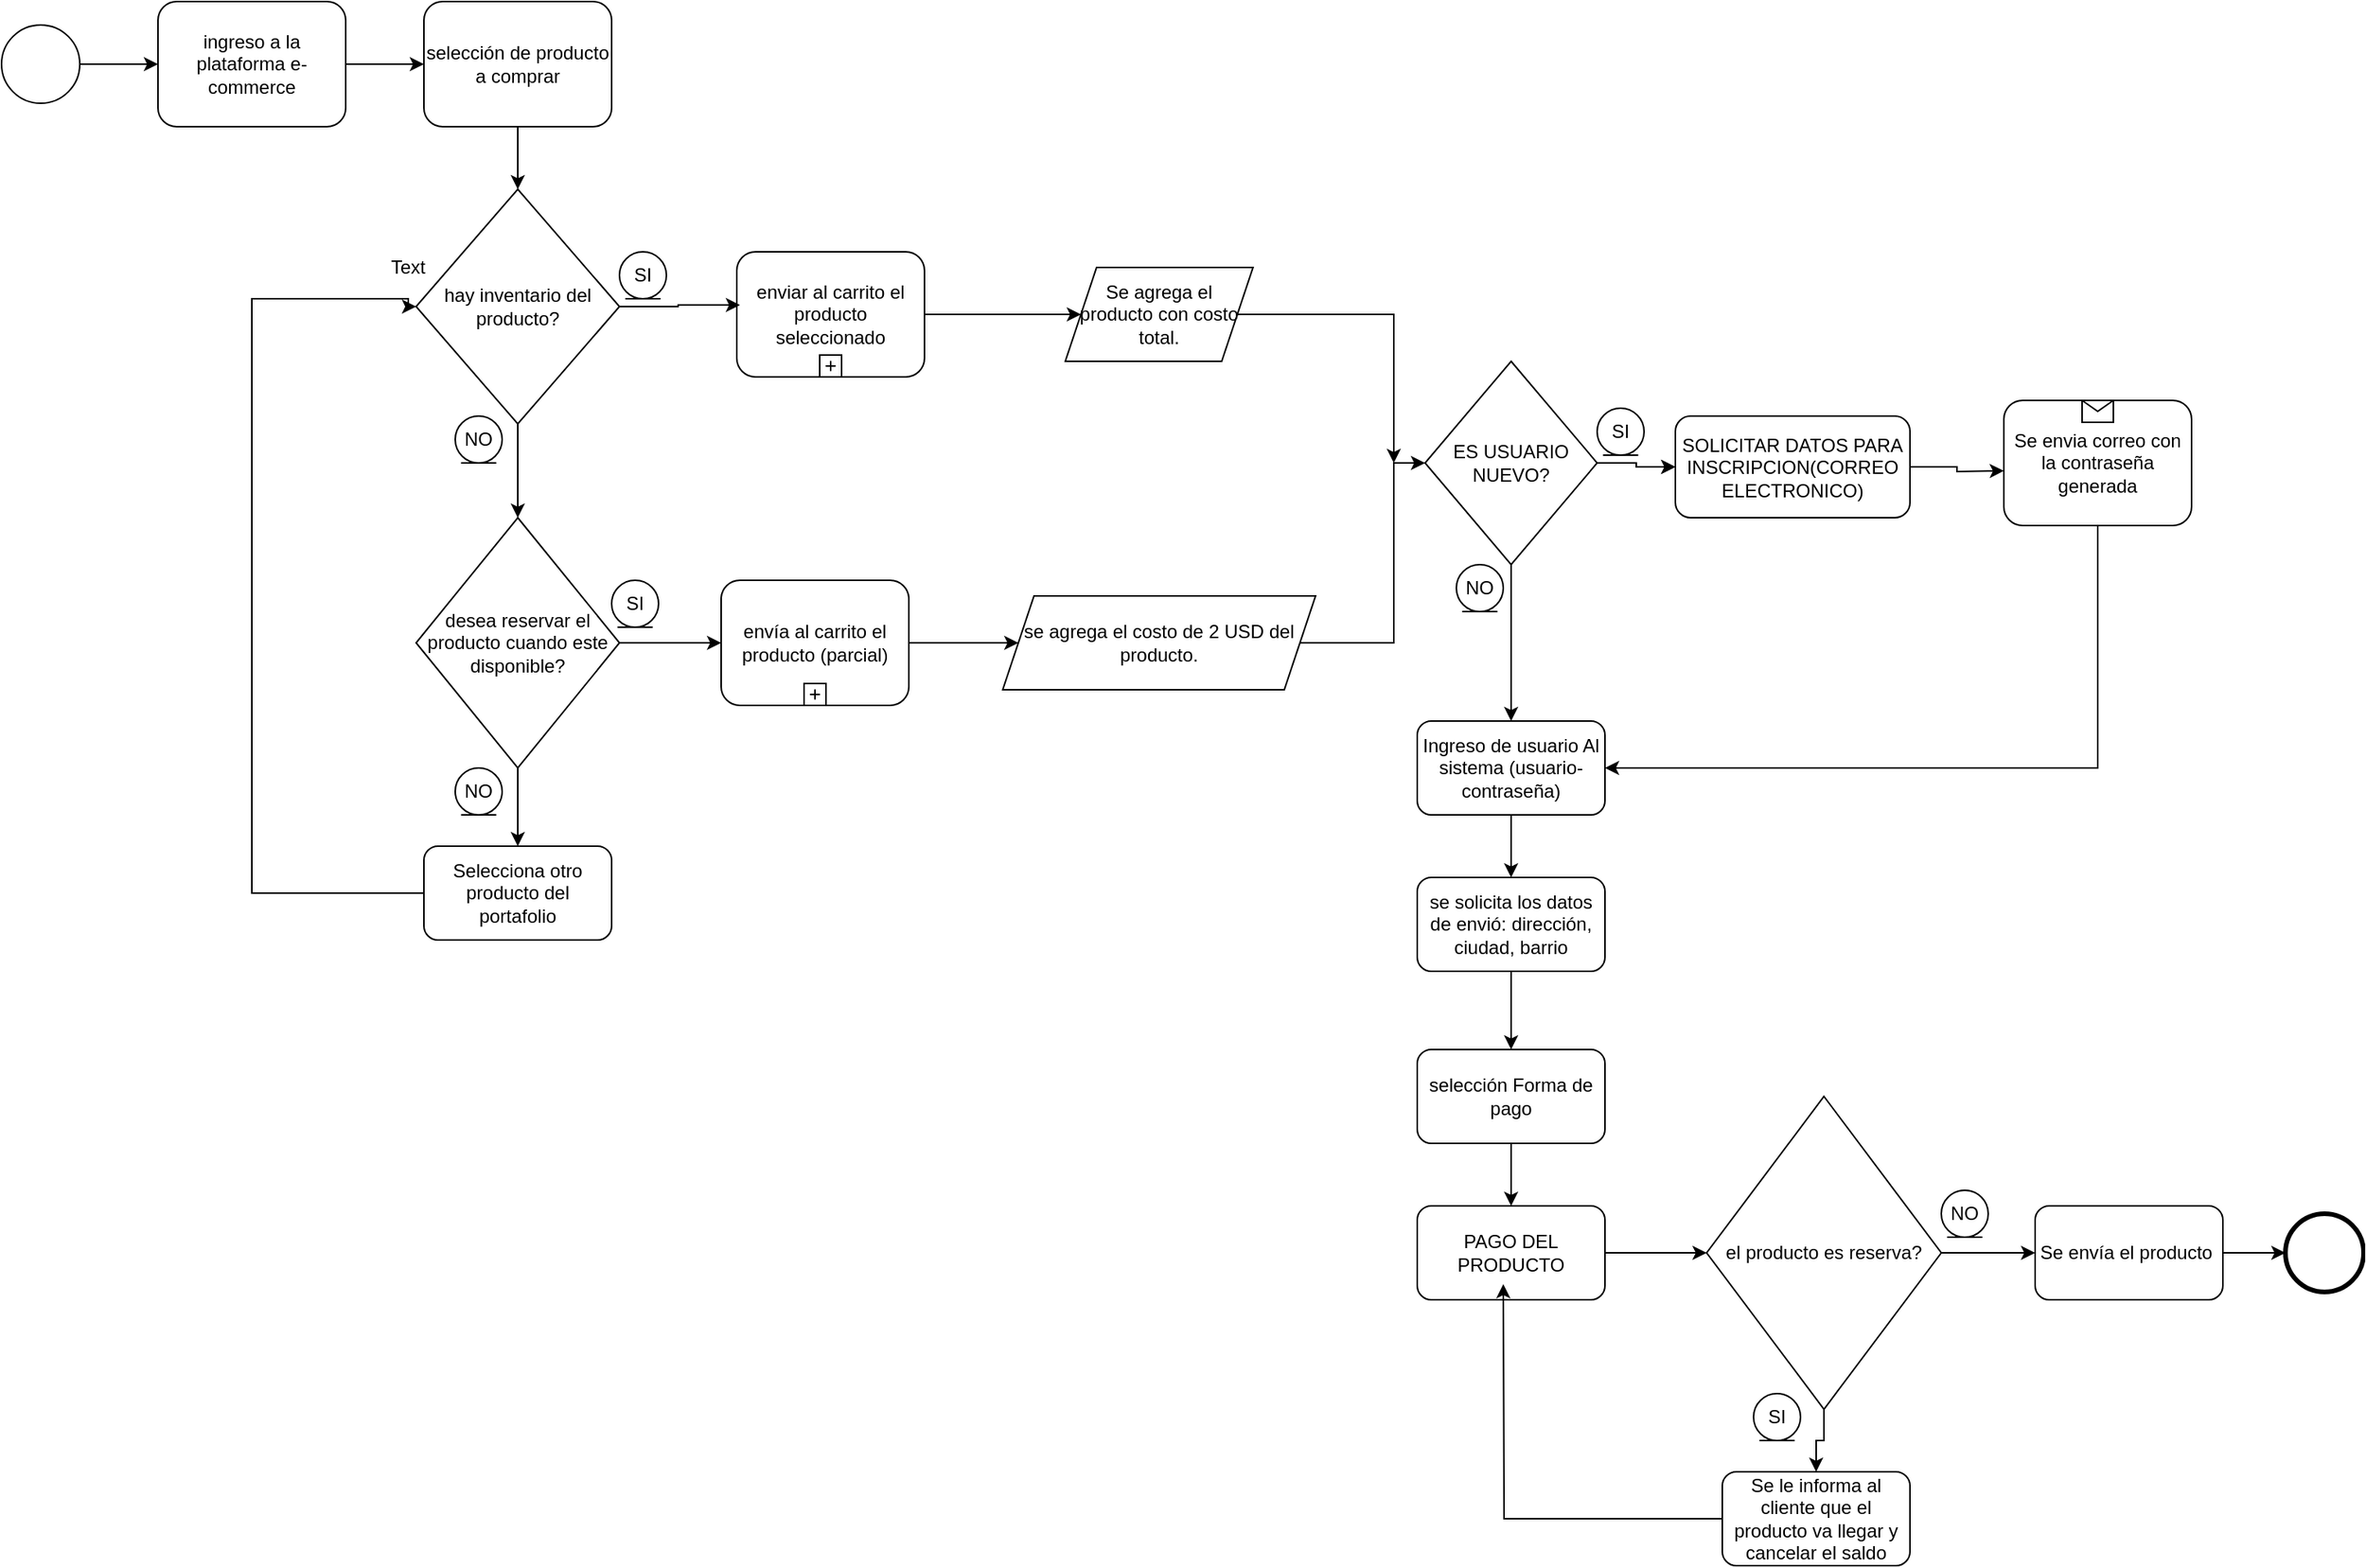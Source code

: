 <mxfile version="14.9.3" type="device"><diagram name="Page-1" id="2a216829-ef6e-dabb-86c1-c78162f3ba2b"><mxGraphModel dx="868" dy="393" grid="1" gridSize="10" guides="1" tooltips="1" connect="1" arrows="1" fold="1" page="1" pageScale="1" pageWidth="850" pageHeight="1100" background="none" math="0" shadow="0"><root><mxCell id="0"/><mxCell id="1" parent="0"/><mxCell id="7a84cebc1def654-1" value="" style="shape=mxgraph.bpmn.shape;html=1;verticalLabelPosition=bottom;labelBackgroundColor=#ffffff;verticalAlign=top;perimeter=ellipsePerimeter;outline=standard;symbol=general;" parent="1" vertex="1"><mxGeometry x="160" y="85" width="50" height="50" as="geometry"/></mxCell><mxCell id="7a84cebc1def654-2" value="ingreso a la plataforma e-commerce" style="shape=ext;rounded=1;html=1;whiteSpace=wrap;" parent="1" vertex="1"><mxGeometry x="260" y="70" width="120" height="80" as="geometry"/></mxCell><mxCell id="7a84cebc1def654-3" value="selección de producto a comprar" style="shape=ext;rounded=1;html=1;whiteSpace=wrap;" parent="1" vertex="1"><mxGeometry x="430" y="70" width="120" height="80" as="geometry"/></mxCell><mxCell id="Rg1f0tu_6Nhncw_sd2x8-25" style="edgeStyle=orthogonalEdgeStyle;rounded=0;orthogonalLoop=1;jettySize=auto;html=1;exitX=1;exitY=0.5;exitDx=0;exitDy=0;entryX=0;entryY=0.5;entryDx=0;entryDy=0;" parent="1" source="7a84cebc1def654-12" target="Rg1f0tu_6Nhncw_sd2x8-1" edge="1"><mxGeometry relative="1" as="geometry"/></mxCell><mxCell id="7a84cebc1def654-12" value="enviar al carrito el producto seleccionado" style="html=1;whiteSpace=wrap;rounded=1;" parent="1" vertex="1"><mxGeometry x="630" y="230" width="120" height="80" as="geometry"/></mxCell><mxCell id="7a84cebc1def654-13" value="" style="html=1;shape=plus;" parent="7a84cebc1def654-12" vertex="1"><mxGeometry x="0.5" y="1" width="14" height="14" relative="1" as="geometry"><mxPoint x="-7" y="-14" as="offset"/></mxGeometry></mxCell><mxCell id="Rg1f0tu_6Nhncw_sd2x8-19" style="edgeStyle=orthogonalEdgeStyle;rounded=0;orthogonalLoop=1;jettySize=auto;html=1;exitX=0.5;exitY=1;exitDx=0;exitDy=0;entryX=1;entryY=0.5;entryDx=0;entryDy=0;" parent="1" source="7a84cebc1def654-20" target="Rg1f0tu_6Nhncw_sd2x8-14" edge="1"><mxGeometry relative="1" as="geometry"><mxPoint x="1500" y="570" as="targetPoint"/><mxPoint x="1500" y="410" as="sourcePoint"/></mxGeometry></mxCell><mxCell id="7a84cebc1def654-20" value="Se envia correo con la contraseña generada" style="html=1;whiteSpace=wrap;rounded=1;" parent="1" vertex="1"><mxGeometry x="1440" y="325" width="120" height="80" as="geometry"/></mxCell><mxCell id="7a84cebc1def654-21" value="" style="html=1;shape=message;" parent="7a84cebc1def654-20" vertex="1"><mxGeometry width="20" height="14" relative="1" as="geometry"><mxPoint x="50" as="offset"/></mxGeometry></mxCell><mxCell id="7a84cebc1def654-26" value="" style="shape=mxgraph.bpmn.shape;html=1;verticalLabelPosition=bottom;labelBackgroundColor=#ffffff;verticalAlign=top;perimeter=ellipsePerimeter;outline=end;symbol=general;" parent="1" vertex="1"><mxGeometry x="1620" y="845" width="50" height="50" as="geometry"/></mxCell><mxCell id="7a84cebc1def654-36" style="edgeStyle=orthogonalEdgeStyle;rounded=0;html=1;jettySize=auto;orthogonalLoop=1;" parent="1" source="7a84cebc1def654-1" target="7a84cebc1def654-2" edge="1"><mxGeometry relative="1" as="geometry"/></mxCell><mxCell id="7a84cebc1def654-39" style="edgeStyle=orthogonalEdgeStyle;rounded=0;html=1;jettySize=auto;orthogonalLoop=1;" parent="1" source="7a84cebc1def654-2" target="7a84cebc1def654-3" edge="1"><mxGeometry relative="1" as="geometry"/></mxCell><mxCell id="7a84cebc1def654-47" style="edgeStyle=orthogonalEdgeStyle;rounded=0;html=1;jettySize=auto;orthogonalLoop=1;entryX=0.5;entryY=0;entryDx=0;entryDy=0;" parent="1" source="7a84cebc1def654-3" target="LGxmueTRxr9W9P2_rOdJ-1" edge="1"><mxGeometry relative="1" as="geometry"><mxPoint x="490" y="195" as="targetPoint"/></mxGeometry></mxCell><mxCell id="7a84cebc1def654-48" style="edgeStyle=orthogonalEdgeStyle;rounded=0;html=1;jettySize=auto;orthogonalLoop=1;exitX=0.5;exitY=1;exitDx=0;exitDy=0;entryX=0.5;entryY=0;entryDx=0;entryDy=0;" parent="1" source="LGxmueTRxr9W9P2_rOdJ-1" target="okZKEfmdvZF-aOTJbwaS-1" edge="1"><mxGeometry relative="1" as="geometry"><mxPoint x="490" y="245" as="sourcePoint"/><mxPoint x="510" y="390" as="targetPoint"/></mxGeometry></mxCell><mxCell id="okZKEfmdvZF-aOTJbwaS-3" style="edgeStyle=orthogonalEdgeStyle;rounded=0;orthogonalLoop=1;jettySize=auto;html=1;exitX=1;exitY=0.5;exitDx=0;exitDy=0;entryX=0.017;entryY=0.425;entryDx=0;entryDy=0;entryPerimeter=0;" parent="1" source="LGxmueTRxr9W9P2_rOdJ-1" target="7a84cebc1def654-12" edge="1"><mxGeometry relative="1" as="geometry"/></mxCell><mxCell id="LGxmueTRxr9W9P2_rOdJ-1" value="hay inventario del producto?" style="rhombus;whiteSpace=wrap;html=1;" parent="1" vertex="1"><mxGeometry x="425" y="190" width="130" height="150" as="geometry"/></mxCell><mxCell id="Rg1f0tu_6Nhncw_sd2x8-24" style="edgeStyle=orthogonalEdgeStyle;rounded=0;orthogonalLoop=1;jettySize=auto;html=1;exitX=1;exitY=0.5;exitDx=0;exitDy=0;entryX=0;entryY=0.5;entryDx=0;entryDy=0;" parent="1" source="okZKEfmdvZF-aOTJbwaS-1" target="Rg1f0tu_6Nhncw_sd2x8-2" edge="1"><mxGeometry relative="1" as="geometry"/></mxCell><mxCell id="Rg1f0tu_6Nhncw_sd2x8-29" style="edgeStyle=orthogonalEdgeStyle;rounded=0;orthogonalLoop=1;jettySize=auto;html=1;exitX=0.5;exitY=1;exitDx=0;exitDy=0;entryX=0.5;entryY=0;entryDx=0;entryDy=0;" parent="1" source="okZKEfmdvZF-aOTJbwaS-1" target="Rg1f0tu_6Nhncw_sd2x8-27" edge="1"><mxGeometry relative="1" as="geometry"/></mxCell><mxCell id="okZKEfmdvZF-aOTJbwaS-1" value="desea reservar el producto cuando este disponible?" style="rhombus;whiteSpace=wrap;html=1;" parent="1" vertex="1"><mxGeometry x="425" y="400" width="130" height="160" as="geometry"/></mxCell><mxCell id="Rg1f0tu_6Nhncw_sd2x8-7" style="edgeStyle=orthogonalEdgeStyle;rounded=0;orthogonalLoop=1;jettySize=auto;html=1;exitX=1;exitY=0.5;exitDx=0;exitDy=0;" parent="1" source="Rg1f0tu_6Nhncw_sd2x8-1" edge="1"><mxGeometry relative="1" as="geometry"><mxPoint x="1050" y="365" as="targetPoint"/><Array as="points"><mxPoint x="1050" y="270"/><mxPoint x="1050" y="300"/></Array></mxGeometry></mxCell><mxCell id="Rg1f0tu_6Nhncw_sd2x8-1" value="Se agrega el producto con costo total." style="shape=parallelogram;perimeter=parallelogramPerimeter;whiteSpace=wrap;html=1;fixedSize=1;" parent="1" vertex="1"><mxGeometry x="840" y="240" width="120" height="60" as="geometry"/></mxCell><mxCell id="Rg1f0tu_6Nhncw_sd2x8-26" style="edgeStyle=orthogonalEdgeStyle;rounded=0;orthogonalLoop=1;jettySize=auto;html=1;exitX=1;exitY=0.5;exitDx=0;exitDy=0;entryX=0;entryY=0.5;entryDx=0;entryDy=0;" parent="1" source="Rg1f0tu_6Nhncw_sd2x8-2" target="Rg1f0tu_6Nhncw_sd2x8-4" edge="1"><mxGeometry relative="1" as="geometry"/></mxCell><mxCell id="Rg1f0tu_6Nhncw_sd2x8-2" value="envía al carrito el producto (parcial)" style="html=1;whiteSpace=wrap;rounded=1;" parent="1" vertex="1"><mxGeometry x="620" y="440" width="120" height="80" as="geometry"/></mxCell><mxCell id="Rg1f0tu_6Nhncw_sd2x8-3" value="" style="html=1;shape=plus;" parent="Rg1f0tu_6Nhncw_sd2x8-2" vertex="1"><mxGeometry x="0.5" y="1" width="14" height="14" relative="1" as="geometry"><mxPoint x="-7" y="-14" as="offset"/></mxGeometry></mxCell><mxCell id="Rg1f0tu_6Nhncw_sd2x8-8" style="edgeStyle=orthogonalEdgeStyle;rounded=0;orthogonalLoop=1;jettySize=auto;html=1;exitX=1;exitY=0.5;exitDx=0;exitDy=0;entryX=0;entryY=0.5;entryDx=0;entryDy=0;" parent="1" source="Rg1f0tu_6Nhncw_sd2x8-4" target="Rg1f0tu_6Nhncw_sd2x8-6" edge="1"><mxGeometry relative="1" as="geometry"><Array as="points"><mxPoint x="1050" y="480"/><mxPoint x="1050" y="365"/></Array></mxGeometry></mxCell><mxCell id="Rg1f0tu_6Nhncw_sd2x8-4" value="se agrega el costo de 2 USD del producto." style="shape=parallelogram;perimeter=parallelogramPerimeter;whiteSpace=wrap;html=1;fixedSize=1;" parent="1" vertex="1"><mxGeometry x="800" y="450" width="200" height="60" as="geometry"/></mxCell><mxCell id="Rg1f0tu_6Nhncw_sd2x8-12" style="edgeStyle=orthogonalEdgeStyle;rounded=0;orthogonalLoop=1;jettySize=auto;html=1;exitX=1;exitY=0.5;exitDx=0;exitDy=0;entryX=0;entryY=0.5;entryDx=0;entryDy=0;" parent="1" source="Rg1f0tu_6Nhncw_sd2x8-6" target="Rg1f0tu_6Nhncw_sd2x8-10" edge="1"><mxGeometry relative="1" as="geometry"/></mxCell><mxCell id="Rg1f0tu_6Nhncw_sd2x8-15" style="edgeStyle=orthogonalEdgeStyle;rounded=0;orthogonalLoop=1;jettySize=auto;html=1;exitX=0.5;exitY=1;exitDx=0;exitDy=0;entryX=0.5;entryY=0;entryDx=0;entryDy=0;" parent="1" source="Rg1f0tu_6Nhncw_sd2x8-6" target="Rg1f0tu_6Nhncw_sd2x8-14" edge="1"><mxGeometry relative="1" as="geometry"/></mxCell><mxCell id="Rg1f0tu_6Nhncw_sd2x8-54" value="" style="edgeStyle=orthogonalEdgeStyle;rounded=0;orthogonalLoop=1;jettySize=auto;html=1;" parent="1" source="Rg1f0tu_6Nhncw_sd2x8-6" target="Rg1f0tu_6Nhncw_sd2x8-10" edge="1"><mxGeometry relative="1" as="geometry"/></mxCell><mxCell id="Rg1f0tu_6Nhncw_sd2x8-6" value="ES USUARIO NUEVO?" style="rhombus;whiteSpace=wrap;html=1;" parent="1" vertex="1"><mxGeometry x="1070" y="300" width="110" height="130" as="geometry"/></mxCell><mxCell id="Rg1f0tu_6Nhncw_sd2x8-13" style="edgeStyle=orthogonalEdgeStyle;rounded=0;orthogonalLoop=1;jettySize=auto;html=1;exitX=1;exitY=0.5;exitDx=0;exitDy=0;entryX=0;entryY=0.5;entryDx=0;entryDy=0;" parent="1" source="Rg1f0tu_6Nhncw_sd2x8-10" edge="1"><mxGeometry relative="1" as="geometry"><mxPoint x="1440" y="370" as="targetPoint"/></mxGeometry></mxCell><mxCell id="Rg1f0tu_6Nhncw_sd2x8-10" value="SOLICITAR DATOS PARA INSCRIPCION(CORREO ELECTRONICO)" style="rounded=1;whiteSpace=wrap;html=1;" parent="1" vertex="1"><mxGeometry x="1230" y="335" width="150" height="65" as="geometry"/></mxCell><mxCell id="Rg1f0tu_6Nhncw_sd2x8-22" style="edgeStyle=orthogonalEdgeStyle;rounded=0;orthogonalLoop=1;jettySize=auto;html=1;exitX=0.5;exitY=1;exitDx=0;exitDy=0;entryX=0.5;entryY=0;entryDx=0;entryDy=0;" parent="1" source="Rg1f0tu_6Nhncw_sd2x8-14" target="Rg1f0tu_6Nhncw_sd2x8-20" edge="1"><mxGeometry relative="1" as="geometry"/></mxCell><mxCell id="Rg1f0tu_6Nhncw_sd2x8-14" value="Ingreso de usuario Al sistema (usuario-contraseña)" style="rounded=1;whiteSpace=wrap;html=1;" parent="1" vertex="1"><mxGeometry x="1065" y="530" width="120" height="60" as="geometry"/></mxCell><mxCell id="Rg1f0tu_6Nhncw_sd2x8-23" style="edgeStyle=orthogonalEdgeStyle;rounded=0;orthogonalLoop=1;jettySize=auto;html=1;exitX=0.5;exitY=1;exitDx=0;exitDy=0;entryX=0.5;entryY=0;entryDx=0;entryDy=0;" parent="1" source="Rg1f0tu_6Nhncw_sd2x8-20" target="Rg1f0tu_6Nhncw_sd2x8-21" edge="1"><mxGeometry relative="1" as="geometry"/></mxCell><mxCell id="Rg1f0tu_6Nhncw_sd2x8-20" value="se solicita los datos de envió: dirección, ciudad, barrio" style="rounded=1;whiteSpace=wrap;html=1;" parent="1" vertex="1"><mxGeometry x="1065" y="630" width="120" height="60" as="geometry"/></mxCell><mxCell id="Rg1f0tu_6Nhncw_sd2x8-45" style="edgeStyle=orthogonalEdgeStyle;rounded=0;orthogonalLoop=1;jettySize=auto;html=1;exitX=0.5;exitY=1;exitDx=0;exitDy=0;entryX=0.5;entryY=0;entryDx=0;entryDy=0;" parent="1" source="Rg1f0tu_6Nhncw_sd2x8-21" target="Rg1f0tu_6Nhncw_sd2x8-43" edge="1"><mxGeometry relative="1" as="geometry"/></mxCell><mxCell id="Rg1f0tu_6Nhncw_sd2x8-21" value="selección Forma de pago" style="rounded=1;whiteSpace=wrap;html=1;" parent="1" vertex="1"><mxGeometry x="1065" y="740" width="120" height="60" as="geometry"/></mxCell><mxCell id="Rg1f0tu_6Nhncw_sd2x8-30" style="edgeStyle=orthogonalEdgeStyle;rounded=0;orthogonalLoop=1;jettySize=auto;html=1;entryX=0;entryY=0.5;entryDx=0;entryDy=0;" parent="1" source="Rg1f0tu_6Nhncw_sd2x8-27" target="LGxmueTRxr9W9P2_rOdJ-1" edge="1"><mxGeometry relative="1" as="geometry"><mxPoint x="420" y="270" as="targetPoint"/><Array as="points"><mxPoint x="320" y="640"/><mxPoint x="320" y="260"/><mxPoint x="420" y="260"/><mxPoint x="420" y="265"/></Array></mxGeometry></mxCell><mxCell id="Rg1f0tu_6Nhncw_sd2x8-27" value="Selecciona otro producto del portafolio" style="rounded=1;whiteSpace=wrap;html=1;" parent="1" vertex="1"><mxGeometry x="430" y="610" width="120" height="60" as="geometry"/></mxCell><mxCell id="Rg1f0tu_6Nhncw_sd2x8-31" value="SI" style="ellipse;shape=umlEntity;whiteSpace=wrap;html=1;" parent="1" vertex="1"><mxGeometry x="555" y="230" width="30" height="30" as="geometry"/></mxCell><mxCell id="Rg1f0tu_6Nhncw_sd2x8-33" value="NO" style="ellipse;shape=umlEntity;whiteSpace=wrap;html=1;" parent="1" vertex="1"><mxGeometry x="450" y="335" width="30" height="30" as="geometry"/></mxCell><mxCell id="Rg1f0tu_6Nhncw_sd2x8-35" value="SI" style="ellipse;shape=umlEntity;whiteSpace=wrap;html=1;" parent="1" vertex="1"><mxGeometry x="550" y="440" width="30" height="30" as="geometry"/></mxCell><mxCell id="Rg1f0tu_6Nhncw_sd2x8-36" value="NO" style="ellipse;shape=umlEntity;whiteSpace=wrap;html=1;" parent="1" vertex="1"><mxGeometry x="450" y="560" width="30" height="30" as="geometry"/></mxCell><mxCell id="Rg1f0tu_6Nhncw_sd2x8-37" value="SI" style="ellipse;shape=umlEntity;whiteSpace=wrap;html=1;" parent="1" vertex="1"><mxGeometry x="1180" y="330" width="30" height="30" as="geometry"/></mxCell><mxCell id="Rg1f0tu_6Nhncw_sd2x8-39" value="NO" style="ellipse;shape=umlEntity;whiteSpace=wrap;html=1;" parent="1" vertex="1"><mxGeometry x="1090" y="430" width="30" height="30" as="geometry"/></mxCell><mxCell id="Rg1f0tu_6Nhncw_sd2x8-49" style="edgeStyle=orthogonalEdgeStyle;rounded=0;orthogonalLoop=1;jettySize=auto;html=1;exitX=1;exitY=0.5;exitDx=0;exitDy=0;entryX=0;entryY=0.5;entryDx=0;entryDy=0;" parent="1" source="Rg1f0tu_6Nhncw_sd2x8-43" target="Rg1f0tu_6Nhncw_sd2x8-46" edge="1"><mxGeometry relative="1" as="geometry"/></mxCell><mxCell id="Rg1f0tu_6Nhncw_sd2x8-43" value="PAGO DEL PRODUCTO" style="rounded=1;whiteSpace=wrap;html=1;" parent="1" vertex="1"><mxGeometry x="1065" y="840" width="120" height="60" as="geometry"/></mxCell><mxCell id="Rg1f0tu_6Nhncw_sd2x8-57" style="edgeStyle=orthogonalEdgeStyle;rounded=0;orthogonalLoop=1;jettySize=auto;html=1;exitX=1;exitY=0.5;exitDx=0;exitDy=0;entryX=0;entryY=0.5;entryDx=0;entryDy=0;" parent="1" source="Rg1f0tu_6Nhncw_sd2x8-44" target="7a84cebc1def654-26" edge="1"><mxGeometry relative="1" as="geometry"/></mxCell><mxCell id="Rg1f0tu_6Nhncw_sd2x8-44" value="Se envía el producto&amp;nbsp;" style="rounded=1;whiteSpace=wrap;html=1;" parent="1" vertex="1"><mxGeometry x="1460" y="840" width="120" height="60" as="geometry"/></mxCell><mxCell id="Rg1f0tu_6Nhncw_sd2x8-51" style="edgeStyle=orthogonalEdgeStyle;rounded=0;orthogonalLoop=1;jettySize=auto;html=1;exitX=1;exitY=0.5;exitDx=0;exitDy=0;entryX=0;entryY=0.5;entryDx=0;entryDy=0;" parent="1" source="Rg1f0tu_6Nhncw_sd2x8-46" target="Rg1f0tu_6Nhncw_sd2x8-44" edge="1"><mxGeometry relative="1" as="geometry"/></mxCell><mxCell id="Rg1f0tu_6Nhncw_sd2x8-46" value="el producto es reserva?" style="rhombus;whiteSpace=wrap;html=1;" parent="1" vertex="1"><mxGeometry x="1250" y="770" width="150" height="200" as="geometry"/></mxCell><mxCell id="Rg1f0tu_6Nhncw_sd2x8-52" style="edgeStyle=orthogonalEdgeStyle;rounded=0;orthogonalLoop=1;jettySize=auto;html=1;exitX=0;exitY=0.5;exitDx=0;exitDy=0;" parent="1" source="Rg1f0tu_6Nhncw_sd2x8-47" edge="1"><mxGeometry relative="1" as="geometry"><mxPoint x="1120" y="890" as="targetPoint"/></mxGeometry></mxCell><mxCell id="Rg1f0tu_6Nhncw_sd2x8-47" value="Se le informa al cliente que el producto va llegar y cancelar el saldo" style="rounded=1;whiteSpace=wrap;html=1;" parent="1" vertex="1"><mxGeometry x="1260" y="1010" width="120" height="60" as="geometry"/></mxCell><mxCell id="Rg1f0tu_6Nhncw_sd2x8-50" style="edgeStyle=orthogonalEdgeStyle;rounded=0;orthogonalLoop=1;jettySize=auto;html=1;exitX=0.5;exitY=1;exitDx=0;exitDy=0;entryX=0.5;entryY=0;entryDx=0;entryDy=0;" parent="1" source="Rg1f0tu_6Nhncw_sd2x8-46" target="Rg1f0tu_6Nhncw_sd2x8-47" edge="1"><mxGeometry relative="1" as="geometry"/></mxCell><mxCell id="Rg1f0tu_6Nhncw_sd2x8-53" value="NO" style="ellipse;shape=umlEntity;whiteSpace=wrap;html=1;" parent="1" vertex="1"><mxGeometry x="1400" y="830" width="30" height="30" as="geometry"/></mxCell><mxCell id="Rg1f0tu_6Nhncw_sd2x8-55" value="SI" style="ellipse;shape=umlEntity;whiteSpace=wrap;html=1;" parent="1" vertex="1"><mxGeometry x="1280" y="960" width="30" height="30" as="geometry"/></mxCell><mxCell id="Rg1f0tu_6Nhncw_sd2x8-58" value="Text" style="text;html=1;strokeColor=none;fillColor=none;align=center;verticalAlign=middle;whiteSpace=wrap;rounded=0;" parent="1" vertex="1"><mxGeometry x="400" y="230" width="40" height="20" as="geometry"/></mxCell></root></mxGraphModel></diagram></mxfile>
